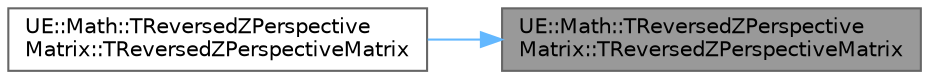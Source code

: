 digraph "UE::Math::TReversedZPerspectiveMatrix::TReversedZPerspectiveMatrix"
{
 // INTERACTIVE_SVG=YES
 // LATEX_PDF_SIZE
  bgcolor="transparent";
  edge [fontname=Helvetica,fontsize=10,labelfontname=Helvetica,labelfontsize=10];
  node [fontname=Helvetica,fontsize=10,shape=box,height=0.2,width=0.4];
  rankdir="RL";
  Node1 [id="Node000001",label="UE::Math::TReversedZPerspective\lMatrix::TReversedZPerspectiveMatrix",height=0.2,width=0.4,color="gray40", fillcolor="grey60", style="filled", fontcolor="black",tooltip=" "];
  Node1 -> Node2 [id="edge1_Node000001_Node000002",dir="back",color="steelblue1",style="solid",tooltip=" "];
  Node2 [id="Node000002",label="UE::Math::TReversedZPerspective\lMatrix::TReversedZPerspectiveMatrix",height=0.2,width=0.4,color="grey40", fillcolor="white", style="filled",URL="$d9/d6a/structUE_1_1Math_1_1TReversedZPerspectiveMatrix.html#a9c905365cbac42147d315dc4cd1dc586",tooltip=" "];
}
